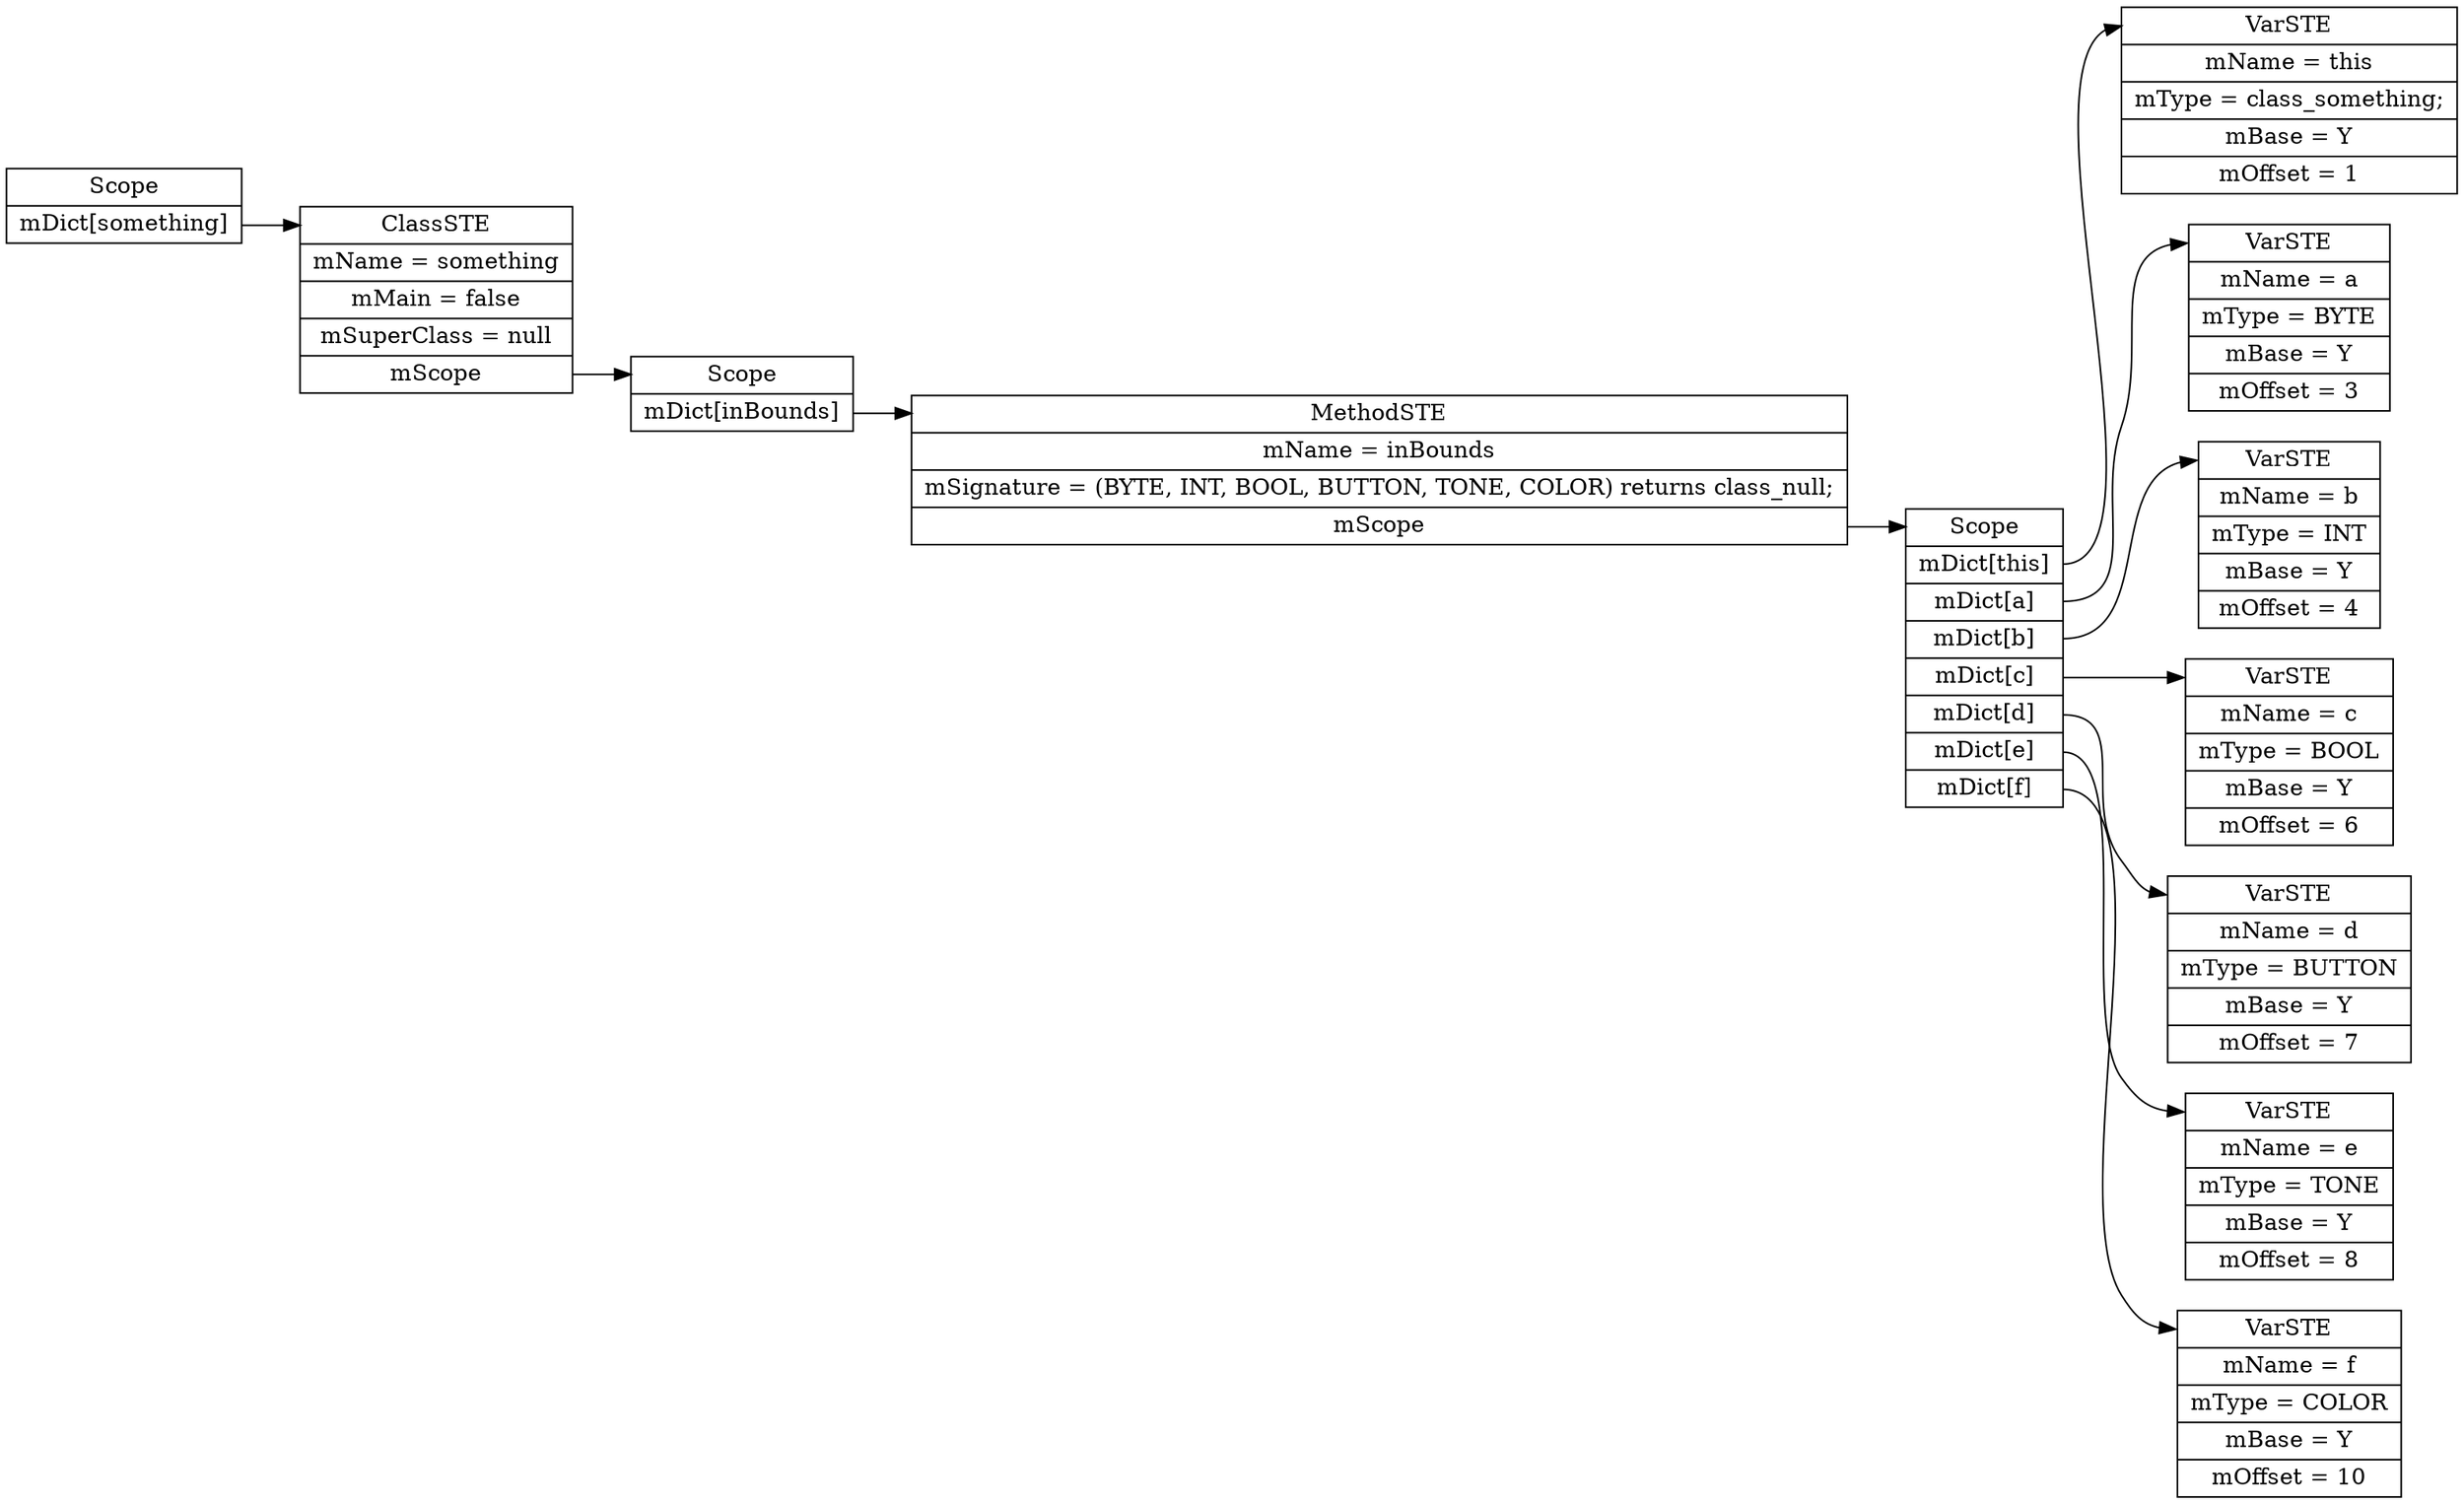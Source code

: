 digraph SymTable {
	graph [rankdir="LR"];
	node [shape=record];
	0 [label=" <f0> Scope | <f1> mDict\[something\] "];
	0:<f1> -> 1:<f0>;
	1 [label=" <f0> ClassSTE | <f1> mName = something| <f2> mMain = false| <f3> mSuperClass = null| <f4> mScope "];
	1:<f4> -> 2:<f0>;
	2 [label=" <f0> Scope | <f1> mDict\[inBounds\] "];
	2:<f1> -> 3:<f0>;
	3 [label=" <f0> MethodSTE | <f1> mName = inBounds| <f2> mSignature = (BYTE, INT, BOOL, BUTTON, TONE, COLOR) returns class_null;| <f3> mScope "];
	3:<f3> -> 4:<f0>;
	4 [label=" <f0> Scope | <f1> mDict\[this\] | <f2> mDict\[a\] | <f3> mDict\[b\] | <f4> mDict\[c\] | <f5> mDict\[d\] | <f6> mDict\[e\] | <f7> mDict\[f\] "];
	4:<f1> -> 5:<f0>;
	5 [label=" <f0> VarSTE | <f1> mName = this| <f2> mType = class_something;| <f3> mBase = Y| <f4> mOffset = 1"];
	4:<f2> -> 6:<f0>;
	6 [label=" <f0> VarSTE | <f1> mName = a| <f2> mType = BYTE| <f3> mBase = Y| <f4> mOffset = 3"];
	4:<f3> -> 7:<f0>;
	7 [label=" <f0> VarSTE | <f1> mName = b| <f2> mType = INT| <f3> mBase = Y| <f4> mOffset = 4"];
	4:<f4> -> 8:<f0>;
	8 [label=" <f0> VarSTE | <f1> mName = c| <f2> mType = BOOL| <f3> mBase = Y| <f4> mOffset = 6"];
	4:<f5> -> 9:<f0>;
	9 [label=" <f0> VarSTE | <f1> mName = d| <f2> mType = BUTTON| <f3> mBase = Y| <f4> mOffset = 7"];
	4:<f6> -> 10:<f0>;
	10 [label=" <f0> VarSTE | <f1> mName = e| <f2> mType = TONE| <f3> mBase = Y| <f4> mOffset = 8"];
	4:<f7> -> 11:<f0>;
	11 [label=" <f0> VarSTE | <f1> mName = f| <f2> mType = COLOR| <f3> mBase = Y| <f4> mOffset = 10"];
}
